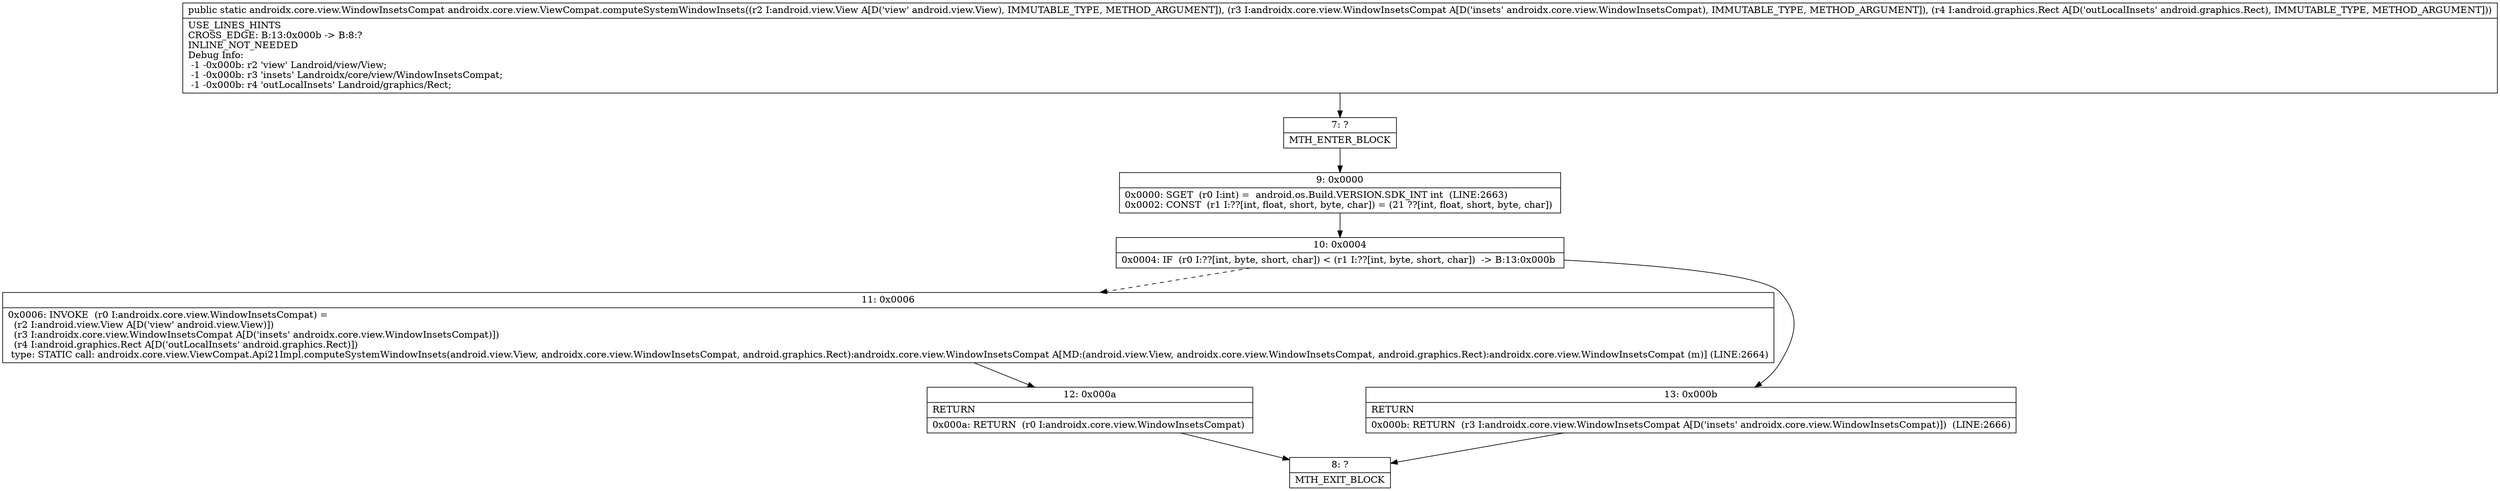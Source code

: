 digraph "CFG forandroidx.core.view.ViewCompat.computeSystemWindowInsets(Landroid\/view\/View;Landroidx\/core\/view\/WindowInsetsCompat;Landroid\/graphics\/Rect;)Landroidx\/core\/view\/WindowInsetsCompat;" {
Node_7 [shape=record,label="{7\:\ ?|MTH_ENTER_BLOCK\l}"];
Node_9 [shape=record,label="{9\:\ 0x0000|0x0000: SGET  (r0 I:int) =  android.os.Build.VERSION.SDK_INT int  (LINE:2663)\l0x0002: CONST  (r1 I:??[int, float, short, byte, char]) = (21 ??[int, float, short, byte, char]) \l}"];
Node_10 [shape=record,label="{10\:\ 0x0004|0x0004: IF  (r0 I:??[int, byte, short, char]) \< (r1 I:??[int, byte, short, char])  \-\> B:13:0x000b \l}"];
Node_11 [shape=record,label="{11\:\ 0x0006|0x0006: INVOKE  (r0 I:androidx.core.view.WindowInsetsCompat) = \l  (r2 I:android.view.View A[D('view' android.view.View)])\l  (r3 I:androidx.core.view.WindowInsetsCompat A[D('insets' androidx.core.view.WindowInsetsCompat)])\l  (r4 I:android.graphics.Rect A[D('outLocalInsets' android.graphics.Rect)])\l type: STATIC call: androidx.core.view.ViewCompat.Api21Impl.computeSystemWindowInsets(android.view.View, androidx.core.view.WindowInsetsCompat, android.graphics.Rect):androidx.core.view.WindowInsetsCompat A[MD:(android.view.View, androidx.core.view.WindowInsetsCompat, android.graphics.Rect):androidx.core.view.WindowInsetsCompat (m)] (LINE:2664)\l}"];
Node_12 [shape=record,label="{12\:\ 0x000a|RETURN\l|0x000a: RETURN  (r0 I:androidx.core.view.WindowInsetsCompat) \l}"];
Node_8 [shape=record,label="{8\:\ ?|MTH_EXIT_BLOCK\l}"];
Node_13 [shape=record,label="{13\:\ 0x000b|RETURN\l|0x000b: RETURN  (r3 I:androidx.core.view.WindowInsetsCompat A[D('insets' androidx.core.view.WindowInsetsCompat)])  (LINE:2666)\l}"];
MethodNode[shape=record,label="{public static androidx.core.view.WindowInsetsCompat androidx.core.view.ViewCompat.computeSystemWindowInsets((r2 I:android.view.View A[D('view' android.view.View), IMMUTABLE_TYPE, METHOD_ARGUMENT]), (r3 I:androidx.core.view.WindowInsetsCompat A[D('insets' androidx.core.view.WindowInsetsCompat), IMMUTABLE_TYPE, METHOD_ARGUMENT]), (r4 I:android.graphics.Rect A[D('outLocalInsets' android.graphics.Rect), IMMUTABLE_TYPE, METHOD_ARGUMENT]))  | USE_LINES_HINTS\lCROSS_EDGE: B:13:0x000b \-\> B:8:?\lINLINE_NOT_NEEDED\lDebug Info:\l  \-1 \-0x000b: r2 'view' Landroid\/view\/View;\l  \-1 \-0x000b: r3 'insets' Landroidx\/core\/view\/WindowInsetsCompat;\l  \-1 \-0x000b: r4 'outLocalInsets' Landroid\/graphics\/Rect;\l}"];
MethodNode -> Node_7;Node_7 -> Node_9;
Node_9 -> Node_10;
Node_10 -> Node_11[style=dashed];
Node_10 -> Node_13;
Node_11 -> Node_12;
Node_12 -> Node_8;
Node_13 -> Node_8;
}

